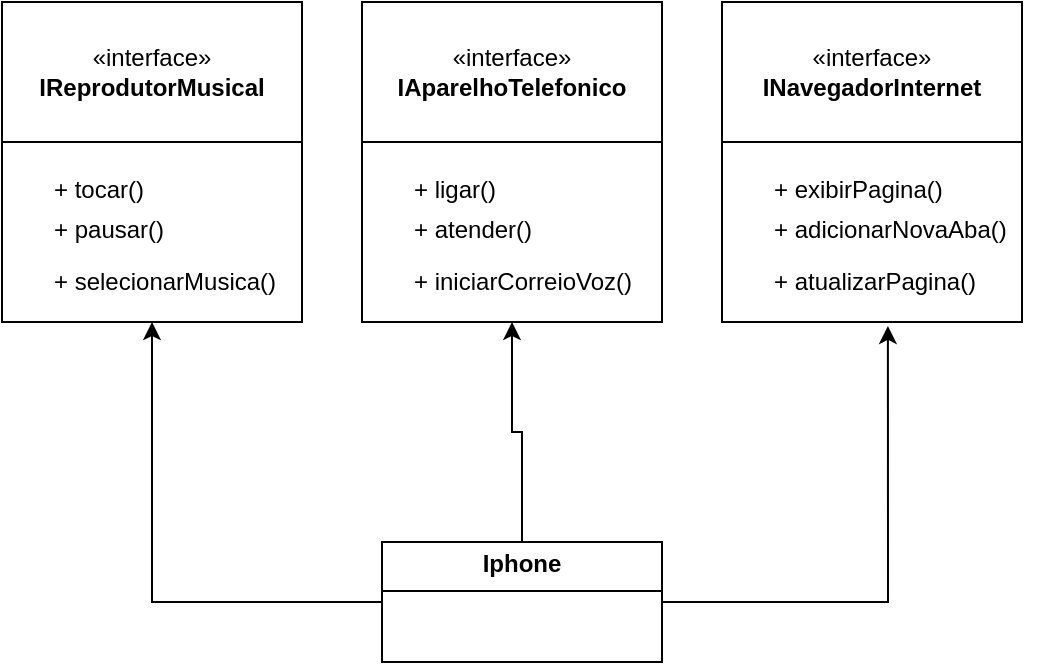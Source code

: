 <mxfile version="24.7.6">
  <diagram id="C5RBs43oDa-KdzZeNtuy" name="Page-1">
    <mxGraphModel dx="1050" dy="530" grid="1" gridSize="10" guides="1" tooltips="1" connect="1" arrows="1" fold="1" page="1" pageScale="1" pageWidth="827" pageHeight="1169" math="0" shadow="0">
      <root>
        <mxCell id="WIyWlLk6GJQsqaUBKTNV-0" />
        <mxCell id="WIyWlLk6GJQsqaUBKTNV-1" parent="WIyWlLk6GJQsqaUBKTNV-0" />
        <mxCell id="AG8knhvtTn_T-SdUVDSO-0" value="«interface»&lt;br&gt;&lt;div&gt;&lt;b&gt;IReprodutorMusical&lt;/b&gt;&lt;/div&gt;" style="html=1;whiteSpace=wrap;" vertex="1" parent="WIyWlLk6GJQsqaUBKTNV-1">
          <mxGeometry x="130" y="100" width="150" height="70" as="geometry" />
        </mxCell>
        <mxCell id="AG8knhvtTn_T-SdUVDSO-2" value="" style="rounded=0;whiteSpace=wrap;html=1;" vertex="1" parent="WIyWlLk6GJQsqaUBKTNV-1">
          <mxGeometry x="130" y="170" width="150" height="90" as="geometry" />
        </mxCell>
        <mxCell id="AG8knhvtTn_T-SdUVDSO-3" value="&lt;div&gt;+ tocar()&lt;/div&gt;&lt;div&gt;&lt;br&gt;&lt;/div&gt;" style="text;strokeColor=none;fillColor=none;align=left;verticalAlign=top;spacingLeft=4;spacingRight=4;overflow=hidden;rotatable=0;points=[[0,0.5],[1,0.5]];portConstraint=eastwest;whiteSpace=wrap;html=1;" vertex="1" parent="WIyWlLk6GJQsqaUBKTNV-1">
          <mxGeometry x="150" y="180" width="100" height="26" as="geometry" />
        </mxCell>
        <mxCell id="AG8knhvtTn_T-SdUVDSO-4" value="+ pausar()" style="text;strokeColor=none;fillColor=none;align=left;verticalAlign=top;spacingLeft=4;spacingRight=4;overflow=hidden;rotatable=0;points=[[0,0.5],[1,0.5]];portConstraint=eastwest;whiteSpace=wrap;html=1;" vertex="1" parent="WIyWlLk6GJQsqaUBKTNV-1">
          <mxGeometry x="150" y="200" width="100" height="26" as="geometry" />
        </mxCell>
        <mxCell id="AG8knhvtTn_T-SdUVDSO-5" value="+ selecionarMusica()" style="text;strokeColor=none;fillColor=none;align=left;verticalAlign=top;spacingLeft=4;spacingRight=4;overflow=hidden;rotatable=0;points=[[0,0.5],[1,0.5]];portConstraint=eastwest;whiteSpace=wrap;html=1;" vertex="1" parent="WIyWlLk6GJQsqaUBKTNV-1">
          <mxGeometry x="150" y="226" width="140" height="26" as="geometry" />
        </mxCell>
        <mxCell id="AG8knhvtTn_T-SdUVDSO-6" value="«interface»&lt;br&gt;&lt;div&gt;&lt;b&gt;IAparelhoTelefonico&lt;/b&gt;&lt;/div&gt;" style="html=1;whiteSpace=wrap;" vertex="1" parent="WIyWlLk6GJQsqaUBKTNV-1">
          <mxGeometry x="310" y="100" width="150" height="70" as="geometry" />
        </mxCell>
        <mxCell id="AG8knhvtTn_T-SdUVDSO-7" value="" style="rounded=0;whiteSpace=wrap;html=1;" vertex="1" parent="WIyWlLk6GJQsqaUBKTNV-1">
          <mxGeometry x="310" y="170" width="150" height="90" as="geometry" />
        </mxCell>
        <mxCell id="AG8knhvtTn_T-SdUVDSO-8" value="&lt;div&gt;+ ligar()&lt;/div&gt;&lt;div&gt;&lt;br&gt;&lt;/div&gt;" style="text;strokeColor=none;fillColor=none;align=left;verticalAlign=top;spacingLeft=4;spacingRight=4;overflow=hidden;rotatable=0;points=[[0,0.5],[1,0.5]];portConstraint=eastwest;whiteSpace=wrap;html=1;" vertex="1" parent="WIyWlLk6GJQsqaUBKTNV-1">
          <mxGeometry x="330" y="180" width="100" height="26" as="geometry" />
        </mxCell>
        <mxCell id="AG8knhvtTn_T-SdUVDSO-9" value="+ atender()" style="text;strokeColor=none;fillColor=none;align=left;verticalAlign=top;spacingLeft=4;spacingRight=4;overflow=hidden;rotatable=0;points=[[0,0.5],[1,0.5]];portConstraint=eastwest;whiteSpace=wrap;html=1;" vertex="1" parent="WIyWlLk6GJQsqaUBKTNV-1">
          <mxGeometry x="330" y="200" width="100" height="26" as="geometry" />
        </mxCell>
        <mxCell id="AG8knhvtTn_T-SdUVDSO-10" value="+ iniciarCorreioVoz()" style="text;strokeColor=none;fillColor=none;align=left;verticalAlign=top;spacingLeft=4;spacingRight=4;overflow=hidden;rotatable=0;points=[[0,0.5],[1,0.5]];portConstraint=eastwest;whiteSpace=wrap;html=1;" vertex="1" parent="WIyWlLk6GJQsqaUBKTNV-1">
          <mxGeometry x="330" y="226" width="140" height="26" as="geometry" />
        </mxCell>
        <mxCell id="AG8knhvtTn_T-SdUVDSO-11" value="«interface»&lt;br&gt;&lt;div&gt;&lt;b&gt;INavegadorInternet&lt;/b&gt;&lt;/div&gt;" style="html=1;whiteSpace=wrap;" vertex="1" parent="WIyWlLk6GJQsqaUBKTNV-1">
          <mxGeometry x="490" y="100" width="150" height="70" as="geometry" />
        </mxCell>
        <mxCell id="AG8knhvtTn_T-SdUVDSO-12" value="" style="rounded=0;whiteSpace=wrap;html=1;" vertex="1" parent="WIyWlLk6GJQsqaUBKTNV-1">
          <mxGeometry x="490" y="170" width="150" height="90" as="geometry" />
        </mxCell>
        <mxCell id="AG8knhvtTn_T-SdUVDSO-13" value="&lt;div&gt;+ exibirPagina()&lt;/div&gt;&lt;div&gt;&lt;br&gt;&lt;/div&gt;" style="text;strokeColor=none;fillColor=none;align=left;verticalAlign=top;spacingLeft=4;spacingRight=4;overflow=hidden;rotatable=0;points=[[0,0.5],[1,0.5]];portConstraint=eastwest;whiteSpace=wrap;html=1;" vertex="1" parent="WIyWlLk6GJQsqaUBKTNV-1">
          <mxGeometry x="510" y="180" width="100" height="26" as="geometry" />
        </mxCell>
        <mxCell id="AG8knhvtTn_T-SdUVDSO-14" value="+ adicionarNovaAba()" style="text;strokeColor=none;fillColor=none;align=left;verticalAlign=top;spacingLeft=4;spacingRight=4;overflow=hidden;rotatable=0;points=[[0,0.5],[1,0.5]];portConstraint=eastwest;whiteSpace=wrap;html=1;" vertex="1" parent="WIyWlLk6GJQsqaUBKTNV-1">
          <mxGeometry x="510" y="200" width="140" height="26" as="geometry" />
        </mxCell>
        <mxCell id="AG8knhvtTn_T-SdUVDSO-15" value="+ atualizarPagina()" style="text;strokeColor=none;fillColor=none;align=left;verticalAlign=top;spacingLeft=4;spacingRight=4;overflow=hidden;rotatable=0;points=[[0,0.5],[1,0.5]];portConstraint=eastwest;whiteSpace=wrap;html=1;" vertex="1" parent="WIyWlLk6GJQsqaUBKTNV-1">
          <mxGeometry x="510" y="226" width="140" height="26" as="geometry" />
        </mxCell>
        <mxCell id="AG8knhvtTn_T-SdUVDSO-19" style="edgeStyle=orthogonalEdgeStyle;rounded=0;orthogonalLoop=1;jettySize=auto;html=1;entryX=0.5;entryY=1;entryDx=0;entryDy=0;" edge="1" parent="WIyWlLk6GJQsqaUBKTNV-1" source="AG8knhvtTn_T-SdUVDSO-18" target="AG8knhvtTn_T-SdUVDSO-2">
          <mxGeometry relative="1" as="geometry" />
        </mxCell>
        <mxCell id="AG8knhvtTn_T-SdUVDSO-20" style="edgeStyle=orthogonalEdgeStyle;rounded=0;orthogonalLoop=1;jettySize=auto;html=1;entryX=0.5;entryY=1;entryDx=0;entryDy=0;" edge="1" parent="WIyWlLk6GJQsqaUBKTNV-1" source="AG8knhvtTn_T-SdUVDSO-18" target="AG8knhvtTn_T-SdUVDSO-7">
          <mxGeometry relative="1" as="geometry" />
        </mxCell>
        <mxCell id="AG8knhvtTn_T-SdUVDSO-18" value="&lt;p style=&quot;margin:0px;margin-top:4px;text-align:center;&quot;&gt;&lt;b&gt;Iphone&lt;/b&gt;&lt;br&gt;&lt;/p&gt;&lt;hr size=&quot;1&quot; style=&quot;border-style:solid;&quot;&gt;&lt;div style=&quot;height:2px;&quot;&gt;&lt;/div&gt;" style="verticalAlign=top;align=left;overflow=fill;html=1;whiteSpace=wrap;" vertex="1" parent="WIyWlLk6GJQsqaUBKTNV-1">
          <mxGeometry x="320" y="370" width="140" height="60" as="geometry" />
        </mxCell>
        <mxCell id="AG8knhvtTn_T-SdUVDSO-21" style="edgeStyle=orthogonalEdgeStyle;rounded=0;orthogonalLoop=1;jettySize=auto;html=1;entryX=0.553;entryY=1.022;entryDx=0;entryDy=0;entryPerimeter=0;" edge="1" parent="WIyWlLk6GJQsqaUBKTNV-1" source="AG8knhvtTn_T-SdUVDSO-18" target="AG8knhvtTn_T-SdUVDSO-12">
          <mxGeometry relative="1" as="geometry" />
        </mxCell>
      </root>
    </mxGraphModel>
  </diagram>
</mxfile>
